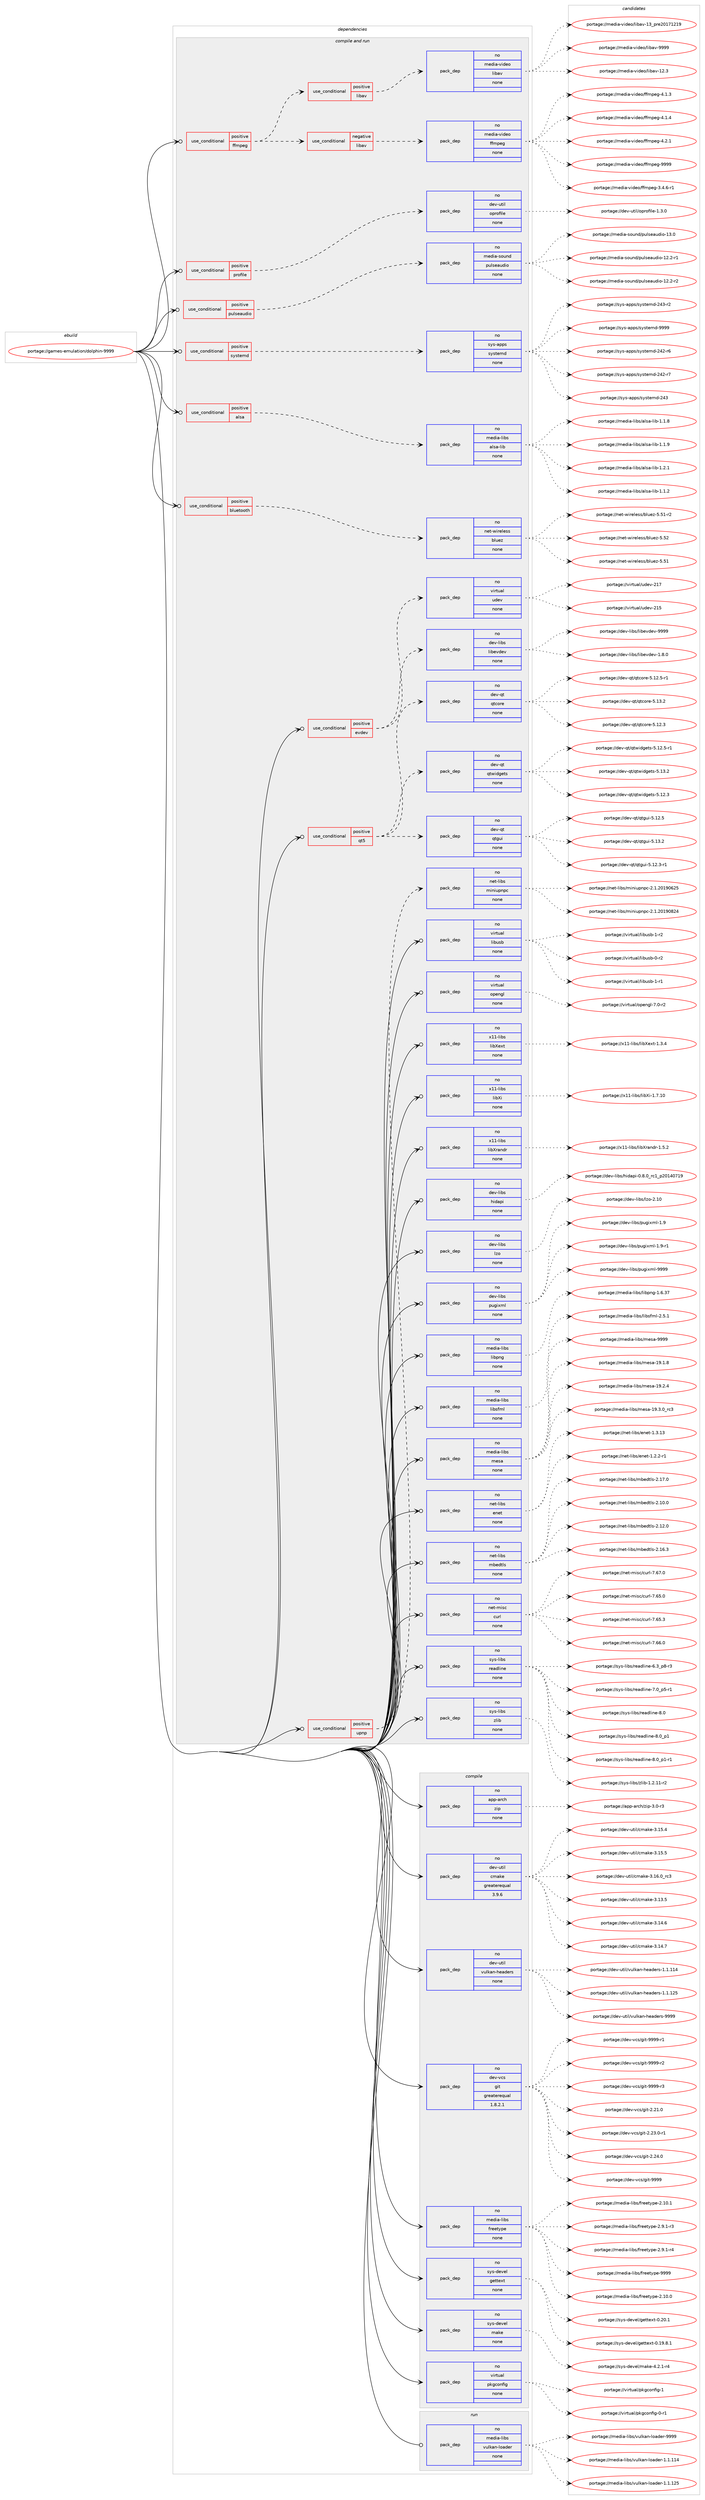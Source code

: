 digraph prolog {

# *************
# Graph options
# *************

newrank=true;
concentrate=true;
compound=true;
graph [rankdir=LR,fontname=Helvetica,fontsize=10,ranksep=1.5];#, ranksep=2.5, nodesep=0.2];
edge  [arrowhead=vee];
node  [fontname=Helvetica,fontsize=10];

# **********
# The ebuild
# **********

subgraph cluster_leftcol {
color=gray;
rank=same;
label=<<i>ebuild</i>>;
id [label="portage://games-emulation/dolphin-9999", color=red, width=4, href="../games-emulation/dolphin-9999.svg"];
}

# ****************
# The dependencies
# ****************

subgraph cluster_midcol {
color=gray;
label=<<i>dependencies</i>>;
subgraph cluster_compile {
fillcolor="#eeeeee";
style=filled;
label=<<i>compile</i>>;
subgraph pack194529 {
dependency271153 [label=<<TABLE BORDER="0" CELLBORDER="1" CELLSPACING="0" CELLPADDING="4" WIDTH="220"><TR><TD ROWSPAN="6" CELLPADDING="30">pack_dep</TD></TR><TR><TD WIDTH="110">no</TD></TR><TR><TD>app-arch</TD></TR><TR><TD>zip</TD></TR><TR><TD>none</TD></TR><TR><TD></TD></TR></TABLE>>, shape=none, color=blue];
}
id:e -> dependency271153:w [weight=20,style="solid",arrowhead="vee"];
subgraph pack194530 {
dependency271154 [label=<<TABLE BORDER="0" CELLBORDER="1" CELLSPACING="0" CELLPADDING="4" WIDTH="220"><TR><TD ROWSPAN="6" CELLPADDING="30">pack_dep</TD></TR><TR><TD WIDTH="110">no</TD></TR><TR><TD>dev-util</TD></TR><TR><TD>cmake</TD></TR><TR><TD>greaterequal</TD></TR><TR><TD>3.9.6</TD></TR></TABLE>>, shape=none, color=blue];
}
id:e -> dependency271154:w [weight=20,style="solid",arrowhead="vee"];
subgraph pack194531 {
dependency271155 [label=<<TABLE BORDER="0" CELLBORDER="1" CELLSPACING="0" CELLPADDING="4" WIDTH="220"><TR><TD ROWSPAN="6" CELLPADDING="30">pack_dep</TD></TR><TR><TD WIDTH="110">no</TD></TR><TR><TD>dev-util</TD></TR><TR><TD>vulkan-headers</TD></TR><TR><TD>none</TD></TR><TR><TD></TD></TR></TABLE>>, shape=none, color=blue];
}
id:e -> dependency271155:w [weight=20,style="solid",arrowhead="vee"];
subgraph pack194532 {
dependency271156 [label=<<TABLE BORDER="0" CELLBORDER="1" CELLSPACING="0" CELLPADDING="4" WIDTH="220"><TR><TD ROWSPAN="6" CELLPADDING="30">pack_dep</TD></TR><TR><TD WIDTH="110">no</TD></TR><TR><TD>dev-vcs</TD></TR><TR><TD>git</TD></TR><TR><TD>greaterequal</TD></TR><TR><TD>1.8.2.1</TD></TR></TABLE>>, shape=none, color=blue];
}
id:e -> dependency271156:w [weight=20,style="solid",arrowhead="vee"];
subgraph pack194533 {
dependency271157 [label=<<TABLE BORDER="0" CELLBORDER="1" CELLSPACING="0" CELLPADDING="4" WIDTH="220"><TR><TD ROWSPAN="6" CELLPADDING="30">pack_dep</TD></TR><TR><TD WIDTH="110">no</TD></TR><TR><TD>media-libs</TD></TR><TR><TD>freetype</TD></TR><TR><TD>none</TD></TR><TR><TD></TD></TR></TABLE>>, shape=none, color=blue];
}
id:e -> dependency271157:w [weight=20,style="solid",arrowhead="vee"];
subgraph pack194534 {
dependency271158 [label=<<TABLE BORDER="0" CELLBORDER="1" CELLSPACING="0" CELLPADDING="4" WIDTH="220"><TR><TD ROWSPAN="6" CELLPADDING="30">pack_dep</TD></TR><TR><TD WIDTH="110">no</TD></TR><TR><TD>sys-devel</TD></TR><TR><TD>gettext</TD></TR><TR><TD>none</TD></TR><TR><TD></TD></TR></TABLE>>, shape=none, color=blue];
}
id:e -> dependency271158:w [weight=20,style="solid",arrowhead="vee"];
subgraph pack194535 {
dependency271159 [label=<<TABLE BORDER="0" CELLBORDER="1" CELLSPACING="0" CELLPADDING="4" WIDTH="220"><TR><TD ROWSPAN="6" CELLPADDING="30">pack_dep</TD></TR><TR><TD WIDTH="110">no</TD></TR><TR><TD>sys-devel</TD></TR><TR><TD>make</TD></TR><TR><TD>none</TD></TR><TR><TD></TD></TR></TABLE>>, shape=none, color=blue];
}
id:e -> dependency271159:w [weight=20,style="solid",arrowhead="vee"];
subgraph pack194536 {
dependency271160 [label=<<TABLE BORDER="0" CELLBORDER="1" CELLSPACING="0" CELLPADDING="4" WIDTH="220"><TR><TD ROWSPAN="6" CELLPADDING="30">pack_dep</TD></TR><TR><TD WIDTH="110">no</TD></TR><TR><TD>virtual</TD></TR><TR><TD>pkgconfig</TD></TR><TR><TD>none</TD></TR><TR><TD></TD></TR></TABLE>>, shape=none, color=blue];
}
id:e -> dependency271160:w [weight=20,style="solid",arrowhead="vee"];
}
subgraph cluster_compileandrun {
fillcolor="#eeeeee";
style=filled;
label=<<i>compile and run</i>>;
subgraph cond72804 {
dependency271161 [label=<<TABLE BORDER="0" CELLBORDER="1" CELLSPACING="0" CELLPADDING="4"><TR><TD ROWSPAN="3" CELLPADDING="10">use_conditional</TD></TR><TR><TD>positive</TD></TR><TR><TD>alsa</TD></TR></TABLE>>, shape=none, color=red];
subgraph pack194537 {
dependency271162 [label=<<TABLE BORDER="0" CELLBORDER="1" CELLSPACING="0" CELLPADDING="4" WIDTH="220"><TR><TD ROWSPAN="6" CELLPADDING="30">pack_dep</TD></TR><TR><TD WIDTH="110">no</TD></TR><TR><TD>media-libs</TD></TR><TR><TD>alsa-lib</TD></TR><TR><TD>none</TD></TR><TR><TD></TD></TR></TABLE>>, shape=none, color=blue];
}
dependency271161:e -> dependency271162:w [weight=20,style="dashed",arrowhead="vee"];
}
id:e -> dependency271161:w [weight=20,style="solid",arrowhead="odotvee"];
subgraph cond72805 {
dependency271163 [label=<<TABLE BORDER="0" CELLBORDER="1" CELLSPACING="0" CELLPADDING="4"><TR><TD ROWSPAN="3" CELLPADDING="10">use_conditional</TD></TR><TR><TD>positive</TD></TR><TR><TD>bluetooth</TD></TR></TABLE>>, shape=none, color=red];
subgraph pack194538 {
dependency271164 [label=<<TABLE BORDER="0" CELLBORDER="1" CELLSPACING="0" CELLPADDING="4" WIDTH="220"><TR><TD ROWSPAN="6" CELLPADDING="30">pack_dep</TD></TR><TR><TD WIDTH="110">no</TD></TR><TR><TD>net-wireless</TD></TR><TR><TD>bluez</TD></TR><TR><TD>none</TD></TR><TR><TD></TD></TR></TABLE>>, shape=none, color=blue];
}
dependency271163:e -> dependency271164:w [weight=20,style="dashed",arrowhead="vee"];
}
id:e -> dependency271163:w [weight=20,style="solid",arrowhead="odotvee"];
subgraph cond72806 {
dependency271165 [label=<<TABLE BORDER="0" CELLBORDER="1" CELLSPACING="0" CELLPADDING="4"><TR><TD ROWSPAN="3" CELLPADDING="10">use_conditional</TD></TR><TR><TD>positive</TD></TR><TR><TD>evdev</TD></TR></TABLE>>, shape=none, color=red];
subgraph pack194539 {
dependency271166 [label=<<TABLE BORDER="0" CELLBORDER="1" CELLSPACING="0" CELLPADDING="4" WIDTH="220"><TR><TD ROWSPAN="6" CELLPADDING="30">pack_dep</TD></TR><TR><TD WIDTH="110">no</TD></TR><TR><TD>dev-libs</TD></TR><TR><TD>libevdev</TD></TR><TR><TD>none</TD></TR><TR><TD></TD></TR></TABLE>>, shape=none, color=blue];
}
dependency271165:e -> dependency271166:w [weight=20,style="dashed",arrowhead="vee"];
subgraph pack194540 {
dependency271167 [label=<<TABLE BORDER="0" CELLBORDER="1" CELLSPACING="0" CELLPADDING="4" WIDTH="220"><TR><TD ROWSPAN="6" CELLPADDING="30">pack_dep</TD></TR><TR><TD WIDTH="110">no</TD></TR><TR><TD>virtual</TD></TR><TR><TD>udev</TD></TR><TR><TD>none</TD></TR><TR><TD></TD></TR></TABLE>>, shape=none, color=blue];
}
dependency271165:e -> dependency271167:w [weight=20,style="dashed",arrowhead="vee"];
}
id:e -> dependency271165:w [weight=20,style="solid",arrowhead="odotvee"];
subgraph cond72807 {
dependency271168 [label=<<TABLE BORDER="0" CELLBORDER="1" CELLSPACING="0" CELLPADDING="4"><TR><TD ROWSPAN="3" CELLPADDING="10">use_conditional</TD></TR><TR><TD>positive</TD></TR><TR><TD>ffmpeg</TD></TR></TABLE>>, shape=none, color=red];
subgraph cond72808 {
dependency271169 [label=<<TABLE BORDER="0" CELLBORDER="1" CELLSPACING="0" CELLPADDING="4"><TR><TD ROWSPAN="3" CELLPADDING="10">use_conditional</TD></TR><TR><TD>positive</TD></TR><TR><TD>libav</TD></TR></TABLE>>, shape=none, color=red];
subgraph pack194541 {
dependency271170 [label=<<TABLE BORDER="0" CELLBORDER="1" CELLSPACING="0" CELLPADDING="4" WIDTH="220"><TR><TD ROWSPAN="6" CELLPADDING="30">pack_dep</TD></TR><TR><TD WIDTH="110">no</TD></TR><TR><TD>media-video</TD></TR><TR><TD>libav</TD></TR><TR><TD>none</TD></TR><TR><TD></TD></TR></TABLE>>, shape=none, color=blue];
}
dependency271169:e -> dependency271170:w [weight=20,style="dashed",arrowhead="vee"];
}
dependency271168:e -> dependency271169:w [weight=20,style="dashed",arrowhead="vee"];
subgraph cond72809 {
dependency271171 [label=<<TABLE BORDER="0" CELLBORDER="1" CELLSPACING="0" CELLPADDING="4"><TR><TD ROWSPAN="3" CELLPADDING="10">use_conditional</TD></TR><TR><TD>negative</TD></TR><TR><TD>libav</TD></TR></TABLE>>, shape=none, color=red];
subgraph pack194542 {
dependency271172 [label=<<TABLE BORDER="0" CELLBORDER="1" CELLSPACING="0" CELLPADDING="4" WIDTH="220"><TR><TD ROWSPAN="6" CELLPADDING="30">pack_dep</TD></TR><TR><TD WIDTH="110">no</TD></TR><TR><TD>media-video</TD></TR><TR><TD>ffmpeg</TD></TR><TR><TD>none</TD></TR><TR><TD></TD></TR></TABLE>>, shape=none, color=blue];
}
dependency271171:e -> dependency271172:w [weight=20,style="dashed",arrowhead="vee"];
}
dependency271168:e -> dependency271171:w [weight=20,style="dashed",arrowhead="vee"];
}
id:e -> dependency271168:w [weight=20,style="solid",arrowhead="odotvee"];
subgraph cond72810 {
dependency271173 [label=<<TABLE BORDER="0" CELLBORDER="1" CELLSPACING="0" CELLPADDING="4"><TR><TD ROWSPAN="3" CELLPADDING="10">use_conditional</TD></TR><TR><TD>positive</TD></TR><TR><TD>profile</TD></TR></TABLE>>, shape=none, color=red];
subgraph pack194543 {
dependency271174 [label=<<TABLE BORDER="0" CELLBORDER="1" CELLSPACING="0" CELLPADDING="4" WIDTH="220"><TR><TD ROWSPAN="6" CELLPADDING="30">pack_dep</TD></TR><TR><TD WIDTH="110">no</TD></TR><TR><TD>dev-util</TD></TR><TR><TD>oprofile</TD></TR><TR><TD>none</TD></TR><TR><TD></TD></TR></TABLE>>, shape=none, color=blue];
}
dependency271173:e -> dependency271174:w [weight=20,style="dashed",arrowhead="vee"];
}
id:e -> dependency271173:w [weight=20,style="solid",arrowhead="odotvee"];
subgraph cond72811 {
dependency271175 [label=<<TABLE BORDER="0" CELLBORDER="1" CELLSPACING="0" CELLPADDING="4"><TR><TD ROWSPAN="3" CELLPADDING="10">use_conditional</TD></TR><TR><TD>positive</TD></TR><TR><TD>pulseaudio</TD></TR></TABLE>>, shape=none, color=red];
subgraph pack194544 {
dependency271176 [label=<<TABLE BORDER="0" CELLBORDER="1" CELLSPACING="0" CELLPADDING="4" WIDTH="220"><TR><TD ROWSPAN="6" CELLPADDING="30">pack_dep</TD></TR><TR><TD WIDTH="110">no</TD></TR><TR><TD>media-sound</TD></TR><TR><TD>pulseaudio</TD></TR><TR><TD>none</TD></TR><TR><TD></TD></TR></TABLE>>, shape=none, color=blue];
}
dependency271175:e -> dependency271176:w [weight=20,style="dashed",arrowhead="vee"];
}
id:e -> dependency271175:w [weight=20,style="solid",arrowhead="odotvee"];
subgraph cond72812 {
dependency271177 [label=<<TABLE BORDER="0" CELLBORDER="1" CELLSPACING="0" CELLPADDING="4"><TR><TD ROWSPAN="3" CELLPADDING="10">use_conditional</TD></TR><TR><TD>positive</TD></TR><TR><TD>qt5</TD></TR></TABLE>>, shape=none, color=red];
subgraph pack194545 {
dependency271178 [label=<<TABLE BORDER="0" CELLBORDER="1" CELLSPACING="0" CELLPADDING="4" WIDTH="220"><TR><TD ROWSPAN="6" CELLPADDING="30">pack_dep</TD></TR><TR><TD WIDTH="110">no</TD></TR><TR><TD>dev-qt</TD></TR><TR><TD>qtcore</TD></TR><TR><TD>none</TD></TR><TR><TD></TD></TR></TABLE>>, shape=none, color=blue];
}
dependency271177:e -> dependency271178:w [weight=20,style="dashed",arrowhead="vee"];
subgraph pack194546 {
dependency271179 [label=<<TABLE BORDER="0" CELLBORDER="1" CELLSPACING="0" CELLPADDING="4" WIDTH="220"><TR><TD ROWSPAN="6" CELLPADDING="30">pack_dep</TD></TR><TR><TD WIDTH="110">no</TD></TR><TR><TD>dev-qt</TD></TR><TR><TD>qtgui</TD></TR><TR><TD>none</TD></TR><TR><TD></TD></TR></TABLE>>, shape=none, color=blue];
}
dependency271177:e -> dependency271179:w [weight=20,style="dashed",arrowhead="vee"];
subgraph pack194547 {
dependency271180 [label=<<TABLE BORDER="0" CELLBORDER="1" CELLSPACING="0" CELLPADDING="4" WIDTH="220"><TR><TD ROWSPAN="6" CELLPADDING="30">pack_dep</TD></TR><TR><TD WIDTH="110">no</TD></TR><TR><TD>dev-qt</TD></TR><TR><TD>qtwidgets</TD></TR><TR><TD>none</TD></TR><TR><TD></TD></TR></TABLE>>, shape=none, color=blue];
}
dependency271177:e -> dependency271180:w [weight=20,style="dashed",arrowhead="vee"];
}
id:e -> dependency271177:w [weight=20,style="solid",arrowhead="odotvee"];
subgraph cond72813 {
dependency271181 [label=<<TABLE BORDER="0" CELLBORDER="1" CELLSPACING="0" CELLPADDING="4"><TR><TD ROWSPAN="3" CELLPADDING="10">use_conditional</TD></TR><TR><TD>positive</TD></TR><TR><TD>systemd</TD></TR></TABLE>>, shape=none, color=red];
subgraph pack194548 {
dependency271182 [label=<<TABLE BORDER="0" CELLBORDER="1" CELLSPACING="0" CELLPADDING="4" WIDTH="220"><TR><TD ROWSPAN="6" CELLPADDING="30">pack_dep</TD></TR><TR><TD WIDTH="110">no</TD></TR><TR><TD>sys-apps</TD></TR><TR><TD>systemd</TD></TR><TR><TD>none</TD></TR><TR><TD></TD></TR></TABLE>>, shape=none, color=blue];
}
dependency271181:e -> dependency271182:w [weight=20,style="dashed",arrowhead="vee"];
}
id:e -> dependency271181:w [weight=20,style="solid",arrowhead="odotvee"];
subgraph cond72814 {
dependency271183 [label=<<TABLE BORDER="0" CELLBORDER="1" CELLSPACING="0" CELLPADDING="4"><TR><TD ROWSPAN="3" CELLPADDING="10">use_conditional</TD></TR><TR><TD>positive</TD></TR><TR><TD>upnp</TD></TR></TABLE>>, shape=none, color=red];
subgraph pack194549 {
dependency271184 [label=<<TABLE BORDER="0" CELLBORDER="1" CELLSPACING="0" CELLPADDING="4" WIDTH="220"><TR><TD ROWSPAN="6" CELLPADDING="30">pack_dep</TD></TR><TR><TD WIDTH="110">no</TD></TR><TR><TD>net-libs</TD></TR><TR><TD>miniupnpc</TD></TR><TR><TD>none</TD></TR><TR><TD></TD></TR></TABLE>>, shape=none, color=blue];
}
dependency271183:e -> dependency271184:w [weight=20,style="dashed",arrowhead="vee"];
}
id:e -> dependency271183:w [weight=20,style="solid",arrowhead="odotvee"];
subgraph pack194550 {
dependency271185 [label=<<TABLE BORDER="0" CELLBORDER="1" CELLSPACING="0" CELLPADDING="4" WIDTH="220"><TR><TD ROWSPAN="6" CELLPADDING="30">pack_dep</TD></TR><TR><TD WIDTH="110">no</TD></TR><TR><TD>dev-libs</TD></TR><TR><TD>hidapi</TD></TR><TR><TD>none</TD></TR><TR><TD></TD></TR></TABLE>>, shape=none, color=blue];
}
id:e -> dependency271185:w [weight=20,style="solid",arrowhead="odotvee"];
subgraph pack194551 {
dependency271186 [label=<<TABLE BORDER="0" CELLBORDER="1" CELLSPACING="0" CELLPADDING="4" WIDTH="220"><TR><TD ROWSPAN="6" CELLPADDING="30">pack_dep</TD></TR><TR><TD WIDTH="110">no</TD></TR><TR><TD>dev-libs</TD></TR><TR><TD>lzo</TD></TR><TR><TD>none</TD></TR><TR><TD></TD></TR></TABLE>>, shape=none, color=blue];
}
id:e -> dependency271186:w [weight=20,style="solid",arrowhead="odotvee"];
subgraph pack194552 {
dependency271187 [label=<<TABLE BORDER="0" CELLBORDER="1" CELLSPACING="0" CELLPADDING="4" WIDTH="220"><TR><TD ROWSPAN="6" CELLPADDING="30">pack_dep</TD></TR><TR><TD WIDTH="110">no</TD></TR><TR><TD>dev-libs</TD></TR><TR><TD>pugixml</TD></TR><TR><TD>none</TD></TR><TR><TD></TD></TR></TABLE>>, shape=none, color=blue];
}
id:e -> dependency271187:w [weight=20,style="solid",arrowhead="odotvee"];
subgraph pack194553 {
dependency271188 [label=<<TABLE BORDER="0" CELLBORDER="1" CELLSPACING="0" CELLPADDING="4" WIDTH="220"><TR><TD ROWSPAN="6" CELLPADDING="30">pack_dep</TD></TR><TR><TD WIDTH="110">no</TD></TR><TR><TD>media-libs</TD></TR><TR><TD>libpng</TD></TR><TR><TD>none</TD></TR><TR><TD></TD></TR></TABLE>>, shape=none, color=blue];
}
id:e -> dependency271188:w [weight=20,style="solid",arrowhead="odotvee"];
subgraph pack194554 {
dependency271189 [label=<<TABLE BORDER="0" CELLBORDER="1" CELLSPACING="0" CELLPADDING="4" WIDTH="220"><TR><TD ROWSPAN="6" CELLPADDING="30">pack_dep</TD></TR><TR><TD WIDTH="110">no</TD></TR><TR><TD>media-libs</TD></TR><TR><TD>libsfml</TD></TR><TR><TD>none</TD></TR><TR><TD></TD></TR></TABLE>>, shape=none, color=blue];
}
id:e -> dependency271189:w [weight=20,style="solid",arrowhead="odotvee"];
subgraph pack194555 {
dependency271190 [label=<<TABLE BORDER="0" CELLBORDER="1" CELLSPACING="0" CELLPADDING="4" WIDTH="220"><TR><TD ROWSPAN="6" CELLPADDING="30">pack_dep</TD></TR><TR><TD WIDTH="110">no</TD></TR><TR><TD>media-libs</TD></TR><TR><TD>mesa</TD></TR><TR><TD>none</TD></TR><TR><TD></TD></TR></TABLE>>, shape=none, color=blue];
}
id:e -> dependency271190:w [weight=20,style="solid",arrowhead="odotvee"];
subgraph pack194556 {
dependency271191 [label=<<TABLE BORDER="0" CELLBORDER="1" CELLSPACING="0" CELLPADDING="4" WIDTH="220"><TR><TD ROWSPAN="6" CELLPADDING="30">pack_dep</TD></TR><TR><TD WIDTH="110">no</TD></TR><TR><TD>net-libs</TD></TR><TR><TD>enet</TD></TR><TR><TD>none</TD></TR><TR><TD></TD></TR></TABLE>>, shape=none, color=blue];
}
id:e -> dependency271191:w [weight=20,style="solid",arrowhead="odotvee"];
subgraph pack194557 {
dependency271192 [label=<<TABLE BORDER="0" CELLBORDER="1" CELLSPACING="0" CELLPADDING="4" WIDTH="220"><TR><TD ROWSPAN="6" CELLPADDING="30">pack_dep</TD></TR><TR><TD WIDTH="110">no</TD></TR><TR><TD>net-libs</TD></TR><TR><TD>mbedtls</TD></TR><TR><TD>none</TD></TR><TR><TD></TD></TR></TABLE>>, shape=none, color=blue];
}
id:e -> dependency271192:w [weight=20,style="solid",arrowhead="odotvee"];
subgraph pack194558 {
dependency271193 [label=<<TABLE BORDER="0" CELLBORDER="1" CELLSPACING="0" CELLPADDING="4" WIDTH="220"><TR><TD ROWSPAN="6" CELLPADDING="30">pack_dep</TD></TR><TR><TD WIDTH="110">no</TD></TR><TR><TD>net-misc</TD></TR><TR><TD>curl</TD></TR><TR><TD>none</TD></TR><TR><TD></TD></TR></TABLE>>, shape=none, color=blue];
}
id:e -> dependency271193:w [weight=20,style="solid",arrowhead="odotvee"];
subgraph pack194559 {
dependency271194 [label=<<TABLE BORDER="0" CELLBORDER="1" CELLSPACING="0" CELLPADDING="4" WIDTH="220"><TR><TD ROWSPAN="6" CELLPADDING="30">pack_dep</TD></TR><TR><TD WIDTH="110">no</TD></TR><TR><TD>sys-libs</TD></TR><TR><TD>readline</TD></TR><TR><TD>none</TD></TR><TR><TD></TD></TR></TABLE>>, shape=none, color=blue];
}
id:e -> dependency271194:w [weight=20,style="solid",arrowhead="odotvee"];
subgraph pack194560 {
dependency271195 [label=<<TABLE BORDER="0" CELLBORDER="1" CELLSPACING="0" CELLPADDING="4" WIDTH="220"><TR><TD ROWSPAN="6" CELLPADDING="30">pack_dep</TD></TR><TR><TD WIDTH="110">no</TD></TR><TR><TD>sys-libs</TD></TR><TR><TD>zlib</TD></TR><TR><TD>none</TD></TR><TR><TD></TD></TR></TABLE>>, shape=none, color=blue];
}
id:e -> dependency271195:w [weight=20,style="solid",arrowhead="odotvee"];
subgraph pack194561 {
dependency271196 [label=<<TABLE BORDER="0" CELLBORDER="1" CELLSPACING="0" CELLPADDING="4" WIDTH="220"><TR><TD ROWSPAN="6" CELLPADDING="30">pack_dep</TD></TR><TR><TD WIDTH="110">no</TD></TR><TR><TD>virtual</TD></TR><TR><TD>libusb</TD></TR><TR><TD>none</TD></TR><TR><TD></TD></TR></TABLE>>, shape=none, color=blue];
}
id:e -> dependency271196:w [weight=20,style="solid",arrowhead="odotvee"];
subgraph pack194562 {
dependency271197 [label=<<TABLE BORDER="0" CELLBORDER="1" CELLSPACING="0" CELLPADDING="4" WIDTH="220"><TR><TD ROWSPAN="6" CELLPADDING="30">pack_dep</TD></TR><TR><TD WIDTH="110">no</TD></TR><TR><TD>virtual</TD></TR><TR><TD>opengl</TD></TR><TR><TD>none</TD></TR><TR><TD></TD></TR></TABLE>>, shape=none, color=blue];
}
id:e -> dependency271197:w [weight=20,style="solid",arrowhead="odotvee"];
subgraph pack194563 {
dependency271198 [label=<<TABLE BORDER="0" CELLBORDER="1" CELLSPACING="0" CELLPADDING="4" WIDTH="220"><TR><TD ROWSPAN="6" CELLPADDING="30">pack_dep</TD></TR><TR><TD WIDTH="110">no</TD></TR><TR><TD>x11-libs</TD></TR><TR><TD>libXext</TD></TR><TR><TD>none</TD></TR><TR><TD></TD></TR></TABLE>>, shape=none, color=blue];
}
id:e -> dependency271198:w [weight=20,style="solid",arrowhead="odotvee"];
subgraph pack194564 {
dependency271199 [label=<<TABLE BORDER="0" CELLBORDER="1" CELLSPACING="0" CELLPADDING="4" WIDTH="220"><TR><TD ROWSPAN="6" CELLPADDING="30">pack_dep</TD></TR><TR><TD WIDTH="110">no</TD></TR><TR><TD>x11-libs</TD></TR><TR><TD>libXi</TD></TR><TR><TD>none</TD></TR><TR><TD></TD></TR></TABLE>>, shape=none, color=blue];
}
id:e -> dependency271199:w [weight=20,style="solid",arrowhead="odotvee"];
subgraph pack194565 {
dependency271200 [label=<<TABLE BORDER="0" CELLBORDER="1" CELLSPACING="0" CELLPADDING="4" WIDTH="220"><TR><TD ROWSPAN="6" CELLPADDING="30">pack_dep</TD></TR><TR><TD WIDTH="110">no</TD></TR><TR><TD>x11-libs</TD></TR><TR><TD>libXrandr</TD></TR><TR><TD>none</TD></TR><TR><TD></TD></TR></TABLE>>, shape=none, color=blue];
}
id:e -> dependency271200:w [weight=20,style="solid",arrowhead="odotvee"];
}
subgraph cluster_run {
fillcolor="#eeeeee";
style=filled;
label=<<i>run</i>>;
subgraph pack194566 {
dependency271201 [label=<<TABLE BORDER="0" CELLBORDER="1" CELLSPACING="0" CELLPADDING="4" WIDTH="220"><TR><TD ROWSPAN="6" CELLPADDING="30">pack_dep</TD></TR><TR><TD WIDTH="110">no</TD></TR><TR><TD>media-libs</TD></TR><TR><TD>vulkan-loader</TD></TR><TR><TD>none</TD></TR><TR><TD></TD></TR></TABLE>>, shape=none, color=blue];
}
id:e -> dependency271201:w [weight=20,style="solid",arrowhead="odot"];
}
}

# **************
# The candidates
# **************

subgraph cluster_choices {
rank=same;
color=gray;
label=<<i>candidates</i>>;

subgraph choice194529 {
color=black;
nodesep=1;
choiceportage9711211245971149910447122105112455146484511451 [label="portage://app-arch/zip-3.0-r3", color=red, width=4,href="../app-arch/zip-3.0-r3.svg"];
dependency271153:e -> choiceportage9711211245971149910447122105112455146484511451:w [style=dotted,weight="100"];
}
subgraph choice194530 {
color=black;
nodesep=1;
choiceportage1001011184511711610510847991099710710145514649514653 [label="portage://dev-util/cmake-3.13.5", color=red, width=4,href="../dev-util/cmake-3.13.5.svg"];
choiceportage1001011184511711610510847991099710710145514649524654 [label="portage://dev-util/cmake-3.14.6", color=red, width=4,href="../dev-util/cmake-3.14.6.svg"];
choiceportage1001011184511711610510847991099710710145514649524655 [label="portage://dev-util/cmake-3.14.7", color=red, width=4,href="../dev-util/cmake-3.14.7.svg"];
choiceportage1001011184511711610510847991099710710145514649534652 [label="portage://dev-util/cmake-3.15.4", color=red, width=4,href="../dev-util/cmake-3.15.4.svg"];
choiceportage1001011184511711610510847991099710710145514649534653 [label="portage://dev-util/cmake-3.15.5", color=red, width=4,href="../dev-util/cmake-3.15.5.svg"];
choiceportage1001011184511711610510847991099710710145514649544648951149951 [label="portage://dev-util/cmake-3.16.0_rc3", color=red, width=4,href="../dev-util/cmake-3.16.0_rc3.svg"];
dependency271154:e -> choiceportage1001011184511711610510847991099710710145514649514653:w [style=dotted,weight="100"];
dependency271154:e -> choiceportage1001011184511711610510847991099710710145514649524654:w [style=dotted,weight="100"];
dependency271154:e -> choiceportage1001011184511711610510847991099710710145514649524655:w [style=dotted,weight="100"];
dependency271154:e -> choiceportage1001011184511711610510847991099710710145514649534652:w [style=dotted,weight="100"];
dependency271154:e -> choiceportage1001011184511711610510847991099710710145514649534653:w [style=dotted,weight="100"];
dependency271154:e -> choiceportage1001011184511711610510847991099710710145514649544648951149951:w [style=dotted,weight="100"];
}
subgraph choice194531 {
color=black;
nodesep=1;
choiceportage10010111845117116105108471181171081079711045104101971001011141154549464946494952 [label="portage://dev-util/vulkan-headers-1.1.114", color=red, width=4,href="../dev-util/vulkan-headers-1.1.114.svg"];
choiceportage10010111845117116105108471181171081079711045104101971001011141154549464946495053 [label="portage://dev-util/vulkan-headers-1.1.125", color=red, width=4,href="../dev-util/vulkan-headers-1.1.125.svg"];
choiceportage10010111845117116105108471181171081079711045104101971001011141154557575757 [label="portage://dev-util/vulkan-headers-9999", color=red, width=4,href="../dev-util/vulkan-headers-9999.svg"];
dependency271155:e -> choiceportage10010111845117116105108471181171081079711045104101971001011141154549464946494952:w [style=dotted,weight="100"];
dependency271155:e -> choiceportage10010111845117116105108471181171081079711045104101971001011141154549464946495053:w [style=dotted,weight="100"];
dependency271155:e -> choiceportage10010111845117116105108471181171081079711045104101971001011141154557575757:w [style=dotted,weight="100"];
}
subgraph choice194532 {
color=black;
nodesep=1;
choiceportage10010111845118991154710310511645504650494648 [label="portage://dev-vcs/git-2.21.0", color=red, width=4,href="../dev-vcs/git-2.21.0.svg"];
choiceportage100101118451189911547103105116455046505146484511449 [label="portage://dev-vcs/git-2.23.0-r1", color=red, width=4,href="../dev-vcs/git-2.23.0-r1.svg"];
choiceportage10010111845118991154710310511645504650524648 [label="portage://dev-vcs/git-2.24.0", color=red, width=4,href="../dev-vcs/git-2.24.0.svg"];
choiceportage1001011184511899115471031051164557575757 [label="portage://dev-vcs/git-9999", color=red, width=4,href="../dev-vcs/git-9999.svg"];
choiceportage10010111845118991154710310511645575757574511449 [label="portage://dev-vcs/git-9999-r1", color=red, width=4,href="../dev-vcs/git-9999-r1.svg"];
choiceportage10010111845118991154710310511645575757574511450 [label="portage://dev-vcs/git-9999-r2", color=red, width=4,href="../dev-vcs/git-9999-r2.svg"];
choiceportage10010111845118991154710310511645575757574511451 [label="portage://dev-vcs/git-9999-r3", color=red, width=4,href="../dev-vcs/git-9999-r3.svg"];
dependency271156:e -> choiceportage10010111845118991154710310511645504650494648:w [style=dotted,weight="100"];
dependency271156:e -> choiceportage100101118451189911547103105116455046505146484511449:w [style=dotted,weight="100"];
dependency271156:e -> choiceportage10010111845118991154710310511645504650524648:w [style=dotted,weight="100"];
dependency271156:e -> choiceportage1001011184511899115471031051164557575757:w [style=dotted,weight="100"];
dependency271156:e -> choiceportage10010111845118991154710310511645575757574511449:w [style=dotted,weight="100"];
dependency271156:e -> choiceportage10010111845118991154710310511645575757574511450:w [style=dotted,weight="100"];
dependency271156:e -> choiceportage10010111845118991154710310511645575757574511451:w [style=dotted,weight="100"];
}
subgraph choice194533 {
color=black;
nodesep=1;
choiceportage1091011001059745108105981154710211410110111612111210145504649484648 [label="portage://media-libs/freetype-2.10.0", color=red, width=4,href="../media-libs/freetype-2.10.0.svg"];
choiceportage1091011001059745108105981154710211410110111612111210145504649484649 [label="portage://media-libs/freetype-2.10.1", color=red, width=4,href="../media-libs/freetype-2.10.1.svg"];
choiceportage109101100105974510810598115471021141011011161211121014550465746494511451 [label="portage://media-libs/freetype-2.9.1-r3", color=red, width=4,href="../media-libs/freetype-2.9.1-r3.svg"];
choiceportage109101100105974510810598115471021141011011161211121014550465746494511452 [label="portage://media-libs/freetype-2.9.1-r4", color=red, width=4,href="../media-libs/freetype-2.9.1-r4.svg"];
choiceportage109101100105974510810598115471021141011011161211121014557575757 [label="portage://media-libs/freetype-9999", color=red, width=4,href="../media-libs/freetype-9999.svg"];
dependency271157:e -> choiceportage1091011001059745108105981154710211410110111612111210145504649484648:w [style=dotted,weight="100"];
dependency271157:e -> choiceportage1091011001059745108105981154710211410110111612111210145504649484649:w [style=dotted,weight="100"];
dependency271157:e -> choiceportage109101100105974510810598115471021141011011161211121014550465746494511451:w [style=dotted,weight="100"];
dependency271157:e -> choiceportage109101100105974510810598115471021141011011161211121014550465746494511452:w [style=dotted,weight="100"];
dependency271157:e -> choiceportage109101100105974510810598115471021141011011161211121014557575757:w [style=dotted,weight="100"];
}
subgraph choice194534 {
color=black;
nodesep=1;
choiceportage1151211154510010111810110847103101116116101120116454846495746564649 [label="portage://sys-devel/gettext-0.19.8.1", color=red, width=4,href="../sys-devel/gettext-0.19.8.1.svg"];
choiceportage115121115451001011181011084710310111611610112011645484650484649 [label="portage://sys-devel/gettext-0.20.1", color=red, width=4,href="../sys-devel/gettext-0.20.1.svg"];
dependency271158:e -> choiceportage1151211154510010111810110847103101116116101120116454846495746564649:w [style=dotted,weight="100"];
dependency271158:e -> choiceportage115121115451001011181011084710310111611610112011645484650484649:w [style=dotted,weight="100"];
}
subgraph choice194535 {
color=black;
nodesep=1;
choiceportage1151211154510010111810110847109971071014552465046494511452 [label="portage://sys-devel/make-4.2.1-r4", color=red, width=4,href="../sys-devel/make-4.2.1-r4.svg"];
dependency271159:e -> choiceportage1151211154510010111810110847109971071014552465046494511452:w [style=dotted,weight="100"];
}
subgraph choice194536 {
color=black;
nodesep=1;
choiceportage11810511411611797108471121071039911111010210510345484511449 [label="portage://virtual/pkgconfig-0-r1", color=red, width=4,href="../virtual/pkgconfig-0-r1.svg"];
choiceportage1181051141161179710847112107103991111101021051034549 [label="portage://virtual/pkgconfig-1", color=red, width=4,href="../virtual/pkgconfig-1.svg"];
dependency271160:e -> choiceportage11810511411611797108471121071039911111010210510345484511449:w [style=dotted,weight="100"];
dependency271160:e -> choiceportage1181051141161179710847112107103991111101021051034549:w [style=dotted,weight="100"];
}
subgraph choice194537 {
color=black;
nodesep=1;
choiceportage1091011001059745108105981154797108115974510810598454946494650 [label="portage://media-libs/alsa-lib-1.1.2", color=red, width=4,href="../media-libs/alsa-lib-1.1.2.svg"];
choiceportage1091011001059745108105981154797108115974510810598454946494656 [label="portage://media-libs/alsa-lib-1.1.8", color=red, width=4,href="../media-libs/alsa-lib-1.1.8.svg"];
choiceportage1091011001059745108105981154797108115974510810598454946494657 [label="portage://media-libs/alsa-lib-1.1.9", color=red, width=4,href="../media-libs/alsa-lib-1.1.9.svg"];
choiceportage1091011001059745108105981154797108115974510810598454946504649 [label="portage://media-libs/alsa-lib-1.2.1", color=red, width=4,href="../media-libs/alsa-lib-1.2.1.svg"];
dependency271162:e -> choiceportage1091011001059745108105981154797108115974510810598454946494650:w [style=dotted,weight="100"];
dependency271162:e -> choiceportage1091011001059745108105981154797108115974510810598454946494656:w [style=dotted,weight="100"];
dependency271162:e -> choiceportage1091011001059745108105981154797108115974510810598454946494657:w [style=dotted,weight="100"];
dependency271162:e -> choiceportage1091011001059745108105981154797108115974510810598454946504649:w [style=dotted,weight="100"];
}
subgraph choice194538 {
color=black;
nodesep=1;
choiceportage1101011164511910511410110810111511547981081171011224553465349 [label="portage://net-wireless/bluez-5.51", color=red, width=4,href="../net-wireless/bluez-5.51.svg"];
choiceportage11010111645119105114101108101115115479810811710112245534653494511450 [label="portage://net-wireless/bluez-5.51-r2", color=red, width=4,href="../net-wireless/bluez-5.51-r2.svg"];
choiceportage1101011164511910511410110810111511547981081171011224553465350 [label="portage://net-wireless/bluez-5.52", color=red, width=4,href="../net-wireless/bluez-5.52.svg"];
dependency271164:e -> choiceportage1101011164511910511410110810111511547981081171011224553465349:w [style=dotted,weight="100"];
dependency271164:e -> choiceportage11010111645119105114101108101115115479810811710112245534653494511450:w [style=dotted,weight="100"];
dependency271164:e -> choiceportage1101011164511910511410110810111511547981081171011224553465350:w [style=dotted,weight="100"];
}
subgraph choice194539 {
color=black;
nodesep=1;
choiceportage10010111845108105981154710810598101118100101118454946564648 [label="portage://dev-libs/libevdev-1.8.0", color=red, width=4,href="../dev-libs/libevdev-1.8.0.svg"];
choiceportage100101118451081059811547108105981011181001011184557575757 [label="portage://dev-libs/libevdev-9999", color=red, width=4,href="../dev-libs/libevdev-9999.svg"];
dependency271166:e -> choiceportage10010111845108105981154710810598101118100101118454946564648:w [style=dotted,weight="100"];
dependency271166:e -> choiceportage100101118451081059811547108105981011181001011184557575757:w [style=dotted,weight="100"];
}
subgraph choice194540 {
color=black;
nodesep=1;
choiceportage118105114116117971084711710010111845504953 [label="portage://virtual/udev-215", color=red, width=4,href="../virtual/udev-215.svg"];
choiceportage118105114116117971084711710010111845504955 [label="portage://virtual/udev-217", color=red, width=4,href="../virtual/udev-217.svg"];
dependency271167:e -> choiceportage118105114116117971084711710010111845504953:w [style=dotted,weight="100"];
dependency271167:e -> choiceportage118105114116117971084711710010111845504955:w [style=dotted,weight="100"];
}
subgraph choice194541 {
color=black;
nodesep=1;
choiceportage10910110010597451181051001011114710810598971184549504651 [label="portage://media-video/libav-12.3", color=red, width=4,href="../media-video/libav-12.3.svg"];
choiceportage1091011001059745118105100101111471081059897118454951951121141015048495549504957 [label="portage://media-video/libav-13_pre20171219", color=red, width=4,href="../media-video/libav-13_pre20171219.svg"];
choiceportage10910110010597451181051001011114710810598971184557575757 [label="portage://media-video/libav-9999", color=red, width=4,href="../media-video/libav-9999.svg"];
dependency271170:e -> choiceportage10910110010597451181051001011114710810598971184549504651:w [style=dotted,weight="100"];
dependency271170:e -> choiceportage1091011001059745118105100101111471081059897118454951951121141015048495549504957:w [style=dotted,weight="100"];
dependency271170:e -> choiceportage10910110010597451181051001011114710810598971184557575757:w [style=dotted,weight="100"];
}
subgraph choice194542 {
color=black;
nodesep=1;
choiceportage1091011001059745118105100101111471021021091121011034551465246544511449 [label="portage://media-video/ffmpeg-3.4.6-r1", color=red, width=4,href="../media-video/ffmpeg-3.4.6-r1.svg"];
choiceportage109101100105974511810510010111147102102109112101103455246494651 [label="portage://media-video/ffmpeg-4.1.3", color=red, width=4,href="../media-video/ffmpeg-4.1.3.svg"];
choiceportage109101100105974511810510010111147102102109112101103455246494652 [label="portage://media-video/ffmpeg-4.1.4", color=red, width=4,href="../media-video/ffmpeg-4.1.4.svg"];
choiceportage109101100105974511810510010111147102102109112101103455246504649 [label="portage://media-video/ffmpeg-4.2.1", color=red, width=4,href="../media-video/ffmpeg-4.2.1.svg"];
choiceportage1091011001059745118105100101111471021021091121011034557575757 [label="portage://media-video/ffmpeg-9999", color=red, width=4,href="../media-video/ffmpeg-9999.svg"];
dependency271172:e -> choiceportage1091011001059745118105100101111471021021091121011034551465246544511449:w [style=dotted,weight="100"];
dependency271172:e -> choiceportage109101100105974511810510010111147102102109112101103455246494651:w [style=dotted,weight="100"];
dependency271172:e -> choiceportage109101100105974511810510010111147102102109112101103455246494652:w [style=dotted,weight="100"];
dependency271172:e -> choiceportage109101100105974511810510010111147102102109112101103455246504649:w [style=dotted,weight="100"];
dependency271172:e -> choiceportage1091011001059745118105100101111471021021091121011034557575757:w [style=dotted,weight="100"];
}
subgraph choice194543 {
color=black;
nodesep=1;
choiceportage1001011184511711610510847111112114111102105108101454946514648 [label="portage://dev-util/oprofile-1.3.0", color=red, width=4,href="../dev-util/oprofile-1.3.0.svg"];
dependency271174:e -> choiceportage1001011184511711610510847111112114111102105108101454946514648:w [style=dotted,weight="100"];
}
subgraph choice194544 {
color=black;
nodesep=1;
choiceportage1091011001059745115111117110100471121171081151019711710010511145495046504511449 [label="portage://media-sound/pulseaudio-12.2-r1", color=red, width=4,href="../media-sound/pulseaudio-12.2-r1.svg"];
choiceportage1091011001059745115111117110100471121171081151019711710010511145495046504511450 [label="portage://media-sound/pulseaudio-12.2-r2", color=red, width=4,href="../media-sound/pulseaudio-12.2-r2.svg"];
choiceportage109101100105974511511111711010047112117108115101971171001051114549514648 [label="portage://media-sound/pulseaudio-13.0", color=red, width=4,href="../media-sound/pulseaudio-13.0.svg"];
dependency271176:e -> choiceportage1091011001059745115111117110100471121171081151019711710010511145495046504511449:w [style=dotted,weight="100"];
dependency271176:e -> choiceportage1091011001059745115111117110100471121171081151019711710010511145495046504511450:w [style=dotted,weight="100"];
dependency271176:e -> choiceportage109101100105974511511111711010047112117108115101971171001051114549514648:w [style=dotted,weight="100"];
}
subgraph choice194545 {
color=black;
nodesep=1;
choiceportage10010111845113116471131169911111410145534649504651 [label="portage://dev-qt/qtcore-5.12.3", color=red, width=4,href="../dev-qt/qtcore-5.12.3.svg"];
choiceportage100101118451131164711311699111114101455346495046534511449 [label="portage://dev-qt/qtcore-5.12.5-r1", color=red, width=4,href="../dev-qt/qtcore-5.12.5-r1.svg"];
choiceportage10010111845113116471131169911111410145534649514650 [label="portage://dev-qt/qtcore-5.13.2", color=red, width=4,href="../dev-qt/qtcore-5.13.2.svg"];
dependency271178:e -> choiceportage10010111845113116471131169911111410145534649504651:w [style=dotted,weight="100"];
dependency271178:e -> choiceportage100101118451131164711311699111114101455346495046534511449:w [style=dotted,weight="100"];
dependency271178:e -> choiceportage10010111845113116471131169911111410145534649514650:w [style=dotted,weight="100"];
}
subgraph choice194546 {
color=black;
nodesep=1;
choiceportage1001011184511311647113116103117105455346495046514511449 [label="portage://dev-qt/qtgui-5.12.3-r1", color=red, width=4,href="../dev-qt/qtgui-5.12.3-r1.svg"];
choiceportage100101118451131164711311610311710545534649504653 [label="portage://dev-qt/qtgui-5.12.5", color=red, width=4,href="../dev-qt/qtgui-5.12.5.svg"];
choiceportage100101118451131164711311610311710545534649514650 [label="portage://dev-qt/qtgui-5.13.2", color=red, width=4,href="../dev-qt/qtgui-5.13.2.svg"];
dependency271179:e -> choiceportage1001011184511311647113116103117105455346495046514511449:w [style=dotted,weight="100"];
dependency271179:e -> choiceportage100101118451131164711311610311710545534649504653:w [style=dotted,weight="100"];
dependency271179:e -> choiceportage100101118451131164711311610311710545534649514650:w [style=dotted,weight="100"];
}
subgraph choice194547 {
color=black;
nodesep=1;
choiceportage100101118451131164711311611910510010310111611545534649504651 [label="portage://dev-qt/qtwidgets-5.12.3", color=red, width=4,href="../dev-qt/qtwidgets-5.12.3.svg"];
choiceportage1001011184511311647113116119105100103101116115455346495046534511449 [label="portage://dev-qt/qtwidgets-5.12.5-r1", color=red, width=4,href="../dev-qt/qtwidgets-5.12.5-r1.svg"];
choiceportage100101118451131164711311611910510010310111611545534649514650 [label="portage://dev-qt/qtwidgets-5.13.2", color=red, width=4,href="../dev-qt/qtwidgets-5.13.2.svg"];
dependency271180:e -> choiceportage100101118451131164711311611910510010310111611545534649504651:w [style=dotted,weight="100"];
dependency271180:e -> choiceportage1001011184511311647113116119105100103101116115455346495046534511449:w [style=dotted,weight="100"];
dependency271180:e -> choiceportage100101118451131164711311611910510010310111611545534649514650:w [style=dotted,weight="100"];
}
subgraph choice194548 {
color=black;
nodesep=1;
choiceportage115121115459711211211547115121115116101109100455052504511454 [label="portage://sys-apps/systemd-242-r6", color=red, width=4,href="../sys-apps/systemd-242-r6.svg"];
choiceportage115121115459711211211547115121115116101109100455052504511455 [label="portage://sys-apps/systemd-242-r7", color=red, width=4,href="../sys-apps/systemd-242-r7.svg"];
choiceportage11512111545971121121154711512111511610110910045505251 [label="portage://sys-apps/systemd-243", color=red, width=4,href="../sys-apps/systemd-243.svg"];
choiceportage115121115459711211211547115121115116101109100455052514511450 [label="portage://sys-apps/systemd-243-r2", color=red, width=4,href="../sys-apps/systemd-243-r2.svg"];
choiceportage1151211154597112112115471151211151161011091004557575757 [label="portage://sys-apps/systemd-9999", color=red, width=4,href="../sys-apps/systemd-9999.svg"];
dependency271182:e -> choiceportage115121115459711211211547115121115116101109100455052504511454:w [style=dotted,weight="100"];
dependency271182:e -> choiceportage115121115459711211211547115121115116101109100455052504511455:w [style=dotted,weight="100"];
dependency271182:e -> choiceportage11512111545971121121154711512111511610110910045505251:w [style=dotted,weight="100"];
dependency271182:e -> choiceportage115121115459711211211547115121115116101109100455052514511450:w [style=dotted,weight="100"];
dependency271182:e -> choiceportage1151211154597112112115471151211151161011091004557575757:w [style=dotted,weight="100"];
}
subgraph choice194549 {
color=black;
nodesep=1;
choiceportage1101011164510810598115471091051101051171121101129945504649465048495748545053 [label="portage://net-libs/miniupnpc-2.1.20190625", color=red, width=4,href="../net-libs/miniupnpc-2.1.20190625.svg"];
choiceportage1101011164510810598115471091051101051171121101129945504649465048495748565052 [label="portage://net-libs/miniupnpc-2.1.20190824", color=red, width=4,href="../net-libs/miniupnpc-2.1.20190824.svg"];
dependency271184:e -> choiceportage1101011164510810598115471091051101051171121101129945504649465048495748545053:w [style=dotted,weight="100"];
dependency271184:e -> choiceportage1101011164510810598115471091051101051171121101129945504649465048495748565052:w [style=dotted,weight="100"];
}
subgraph choice194550 {
color=black;
nodesep=1;
choiceportage10010111845108105981154710410510097112105454846564648951149949951125048495248554957 [label="portage://dev-libs/hidapi-0.8.0_rc1_p20140719", color=red, width=4,href="../dev-libs/hidapi-0.8.0_rc1_p20140719.svg"];
dependency271185:e -> choiceportage10010111845108105981154710410510097112105454846564648951149949951125048495248554957:w [style=dotted,weight="100"];
}
subgraph choice194551 {
color=black;
nodesep=1;
choiceportage1001011184510810598115471081221114550464948 [label="portage://dev-libs/lzo-2.10", color=red, width=4,href="../dev-libs/lzo-2.10.svg"];
dependency271186:e -> choiceportage1001011184510810598115471081221114550464948:w [style=dotted,weight="100"];
}
subgraph choice194552 {
color=black;
nodesep=1;
choiceportage10010111845108105981154711211710310512010910845494657 [label="portage://dev-libs/pugixml-1.9", color=red, width=4,href="../dev-libs/pugixml-1.9.svg"];
choiceportage100101118451081059811547112117103105120109108454946574511449 [label="portage://dev-libs/pugixml-1.9-r1", color=red, width=4,href="../dev-libs/pugixml-1.9-r1.svg"];
choiceportage1001011184510810598115471121171031051201091084557575757 [label="portage://dev-libs/pugixml-9999", color=red, width=4,href="../dev-libs/pugixml-9999.svg"];
dependency271187:e -> choiceportage10010111845108105981154711211710310512010910845494657:w [style=dotted,weight="100"];
dependency271187:e -> choiceportage100101118451081059811547112117103105120109108454946574511449:w [style=dotted,weight="100"];
dependency271187:e -> choiceportage1001011184510810598115471121171031051201091084557575757:w [style=dotted,weight="100"];
}
subgraph choice194553 {
color=black;
nodesep=1;
choiceportage109101100105974510810598115471081059811211010345494654465155 [label="portage://media-libs/libpng-1.6.37", color=red, width=4,href="../media-libs/libpng-1.6.37.svg"];
dependency271188:e -> choiceportage109101100105974510810598115471081059811211010345494654465155:w [style=dotted,weight="100"];
}
subgraph choice194554 {
color=black;
nodesep=1;
choiceportage1091011001059745108105981154710810598115102109108455046534649 [label="portage://media-libs/libsfml-2.5.1", color=red, width=4,href="../media-libs/libsfml-2.5.1.svg"];
dependency271189:e -> choiceportage1091011001059745108105981154710810598115102109108455046534649:w [style=dotted,weight="100"];
}
subgraph choice194555 {
color=black;
nodesep=1;
choiceportage109101100105974510810598115471091011159745495746494656 [label="portage://media-libs/mesa-19.1.8", color=red, width=4,href="../media-libs/mesa-19.1.8.svg"];
choiceportage109101100105974510810598115471091011159745495746504652 [label="portage://media-libs/mesa-19.2.4", color=red, width=4,href="../media-libs/mesa-19.2.4.svg"];
choiceportage109101100105974510810598115471091011159745495746514648951149951 [label="portage://media-libs/mesa-19.3.0_rc3", color=red, width=4,href="../media-libs/mesa-19.3.0_rc3.svg"];
choiceportage10910110010597451081059811547109101115974557575757 [label="portage://media-libs/mesa-9999", color=red, width=4,href="../media-libs/mesa-9999.svg"];
dependency271190:e -> choiceportage109101100105974510810598115471091011159745495746494656:w [style=dotted,weight="100"];
dependency271190:e -> choiceportage109101100105974510810598115471091011159745495746504652:w [style=dotted,weight="100"];
dependency271190:e -> choiceportage109101100105974510810598115471091011159745495746514648951149951:w [style=dotted,weight="100"];
dependency271190:e -> choiceportage10910110010597451081059811547109101115974557575757:w [style=dotted,weight="100"];
}
subgraph choice194556 {
color=black;
nodesep=1;
choiceportage1101011164510810598115471011101011164549465046504511449 [label="portage://net-libs/enet-1.2.2-r1", color=red, width=4,href="../net-libs/enet-1.2.2-r1.svg"];
choiceportage11010111645108105981154710111010111645494651464951 [label="portage://net-libs/enet-1.3.13", color=red, width=4,href="../net-libs/enet-1.3.13.svg"];
dependency271191:e -> choiceportage1101011164510810598115471011101011164549465046504511449:w [style=dotted,weight="100"];
dependency271191:e -> choiceportage11010111645108105981154710111010111645494651464951:w [style=dotted,weight="100"];
}
subgraph choice194557 {
color=black;
nodesep=1;
choiceportage1101011164510810598115471099810110011610811545504649484648 [label="portage://net-libs/mbedtls-2.10.0", color=red, width=4,href="../net-libs/mbedtls-2.10.0.svg"];
choiceportage1101011164510810598115471099810110011610811545504649504648 [label="portage://net-libs/mbedtls-2.12.0", color=red, width=4,href="../net-libs/mbedtls-2.12.0.svg"];
choiceportage1101011164510810598115471099810110011610811545504649544651 [label="portage://net-libs/mbedtls-2.16.3", color=red, width=4,href="../net-libs/mbedtls-2.16.3.svg"];
choiceportage1101011164510810598115471099810110011610811545504649554648 [label="portage://net-libs/mbedtls-2.17.0", color=red, width=4,href="../net-libs/mbedtls-2.17.0.svg"];
dependency271192:e -> choiceportage1101011164510810598115471099810110011610811545504649484648:w [style=dotted,weight="100"];
dependency271192:e -> choiceportage1101011164510810598115471099810110011610811545504649504648:w [style=dotted,weight="100"];
dependency271192:e -> choiceportage1101011164510810598115471099810110011610811545504649544651:w [style=dotted,weight="100"];
dependency271192:e -> choiceportage1101011164510810598115471099810110011610811545504649554648:w [style=dotted,weight="100"];
}
subgraph choice194558 {
color=black;
nodesep=1;
choiceportage1101011164510910511599479911711410845554654534648 [label="portage://net-misc/curl-7.65.0", color=red, width=4,href="../net-misc/curl-7.65.0.svg"];
choiceportage1101011164510910511599479911711410845554654534651 [label="portage://net-misc/curl-7.65.3", color=red, width=4,href="../net-misc/curl-7.65.3.svg"];
choiceportage1101011164510910511599479911711410845554654544648 [label="portage://net-misc/curl-7.66.0", color=red, width=4,href="../net-misc/curl-7.66.0.svg"];
choiceportage1101011164510910511599479911711410845554654554648 [label="portage://net-misc/curl-7.67.0", color=red, width=4,href="../net-misc/curl-7.67.0.svg"];
dependency271193:e -> choiceportage1101011164510910511599479911711410845554654534648:w [style=dotted,weight="100"];
dependency271193:e -> choiceportage1101011164510910511599479911711410845554654534651:w [style=dotted,weight="100"];
dependency271193:e -> choiceportage1101011164510910511599479911711410845554654544648:w [style=dotted,weight="100"];
dependency271193:e -> choiceportage1101011164510910511599479911711410845554654554648:w [style=dotted,weight="100"];
}
subgraph choice194559 {
color=black;
nodesep=1;
choiceportage115121115451081059811547114101971001081051101014554465195112564511451 [label="portage://sys-libs/readline-6.3_p8-r3", color=red, width=4,href="../sys-libs/readline-6.3_p8-r3.svg"];
choiceportage115121115451081059811547114101971001081051101014555464895112534511449 [label="portage://sys-libs/readline-7.0_p5-r1", color=red, width=4,href="../sys-libs/readline-7.0_p5-r1.svg"];
choiceportage1151211154510810598115471141019710010810511010145564648 [label="portage://sys-libs/readline-8.0", color=red, width=4,href="../sys-libs/readline-8.0.svg"];
choiceportage11512111545108105981154711410197100108105110101455646489511249 [label="portage://sys-libs/readline-8.0_p1", color=red, width=4,href="../sys-libs/readline-8.0_p1.svg"];
choiceportage115121115451081059811547114101971001081051101014556464895112494511449 [label="portage://sys-libs/readline-8.0_p1-r1", color=red, width=4,href="../sys-libs/readline-8.0_p1-r1.svg"];
dependency271194:e -> choiceportage115121115451081059811547114101971001081051101014554465195112564511451:w [style=dotted,weight="100"];
dependency271194:e -> choiceportage115121115451081059811547114101971001081051101014555464895112534511449:w [style=dotted,weight="100"];
dependency271194:e -> choiceportage1151211154510810598115471141019710010810511010145564648:w [style=dotted,weight="100"];
dependency271194:e -> choiceportage11512111545108105981154711410197100108105110101455646489511249:w [style=dotted,weight="100"];
dependency271194:e -> choiceportage115121115451081059811547114101971001081051101014556464895112494511449:w [style=dotted,weight="100"];
}
subgraph choice194560 {
color=black;
nodesep=1;
choiceportage11512111545108105981154712210810598454946504649494511450 [label="portage://sys-libs/zlib-1.2.11-r2", color=red, width=4,href="../sys-libs/zlib-1.2.11-r2.svg"];
dependency271195:e -> choiceportage11512111545108105981154712210810598454946504649494511450:w [style=dotted,weight="100"];
}
subgraph choice194561 {
color=black;
nodesep=1;
choiceportage1181051141161179710847108105981171159845484511450 [label="portage://virtual/libusb-0-r2", color=red, width=4,href="../virtual/libusb-0-r2.svg"];
choiceportage1181051141161179710847108105981171159845494511449 [label="portage://virtual/libusb-1-r1", color=red, width=4,href="../virtual/libusb-1-r1.svg"];
choiceportage1181051141161179710847108105981171159845494511450 [label="portage://virtual/libusb-1-r2", color=red, width=4,href="../virtual/libusb-1-r2.svg"];
dependency271196:e -> choiceportage1181051141161179710847108105981171159845484511450:w [style=dotted,weight="100"];
dependency271196:e -> choiceportage1181051141161179710847108105981171159845494511449:w [style=dotted,weight="100"];
dependency271196:e -> choiceportage1181051141161179710847108105981171159845494511450:w [style=dotted,weight="100"];
}
subgraph choice194562 {
color=black;
nodesep=1;
choiceportage1181051141161179710847111112101110103108455546484511450 [label="portage://virtual/opengl-7.0-r2", color=red, width=4,href="../virtual/opengl-7.0-r2.svg"];
dependency271197:e -> choiceportage1181051141161179710847111112101110103108455546484511450:w [style=dotted,weight="100"];
}
subgraph choice194563 {
color=black;
nodesep=1;
choiceportage12049494510810598115471081059888101120116454946514652 [label="portage://x11-libs/libXext-1.3.4", color=red, width=4,href="../x11-libs/libXext-1.3.4.svg"];
dependency271198:e -> choiceportage12049494510810598115471081059888101120116454946514652:w [style=dotted,weight="100"];
}
subgraph choice194564 {
color=black;
nodesep=1;
choiceportage1204949451081059811547108105988810545494655464948 [label="portage://x11-libs/libXi-1.7.10", color=red, width=4,href="../x11-libs/libXi-1.7.10.svg"];
dependency271199:e -> choiceportage1204949451081059811547108105988810545494655464948:w [style=dotted,weight="100"];
}
subgraph choice194565 {
color=black;
nodesep=1;
choiceportage1204949451081059811547108105988811497110100114454946534650 [label="portage://x11-libs/libXrandr-1.5.2", color=red, width=4,href="../x11-libs/libXrandr-1.5.2.svg"];
dependency271200:e -> choiceportage1204949451081059811547108105988811497110100114454946534650:w [style=dotted,weight="100"];
}
subgraph choice194566 {
color=black;
nodesep=1;
choiceportage109101100105974510810598115471181171081079711045108111971001011144549464946494952 [label="portage://media-libs/vulkan-loader-1.1.114", color=red, width=4,href="../media-libs/vulkan-loader-1.1.114.svg"];
choiceportage109101100105974510810598115471181171081079711045108111971001011144549464946495053 [label="portage://media-libs/vulkan-loader-1.1.125", color=red, width=4,href="../media-libs/vulkan-loader-1.1.125.svg"];
choiceportage109101100105974510810598115471181171081079711045108111971001011144557575757 [label="portage://media-libs/vulkan-loader-9999", color=red, width=4,href="../media-libs/vulkan-loader-9999.svg"];
dependency271201:e -> choiceportage109101100105974510810598115471181171081079711045108111971001011144549464946494952:w [style=dotted,weight="100"];
dependency271201:e -> choiceportage109101100105974510810598115471181171081079711045108111971001011144549464946495053:w [style=dotted,weight="100"];
dependency271201:e -> choiceportage109101100105974510810598115471181171081079711045108111971001011144557575757:w [style=dotted,weight="100"];
}
}

}
